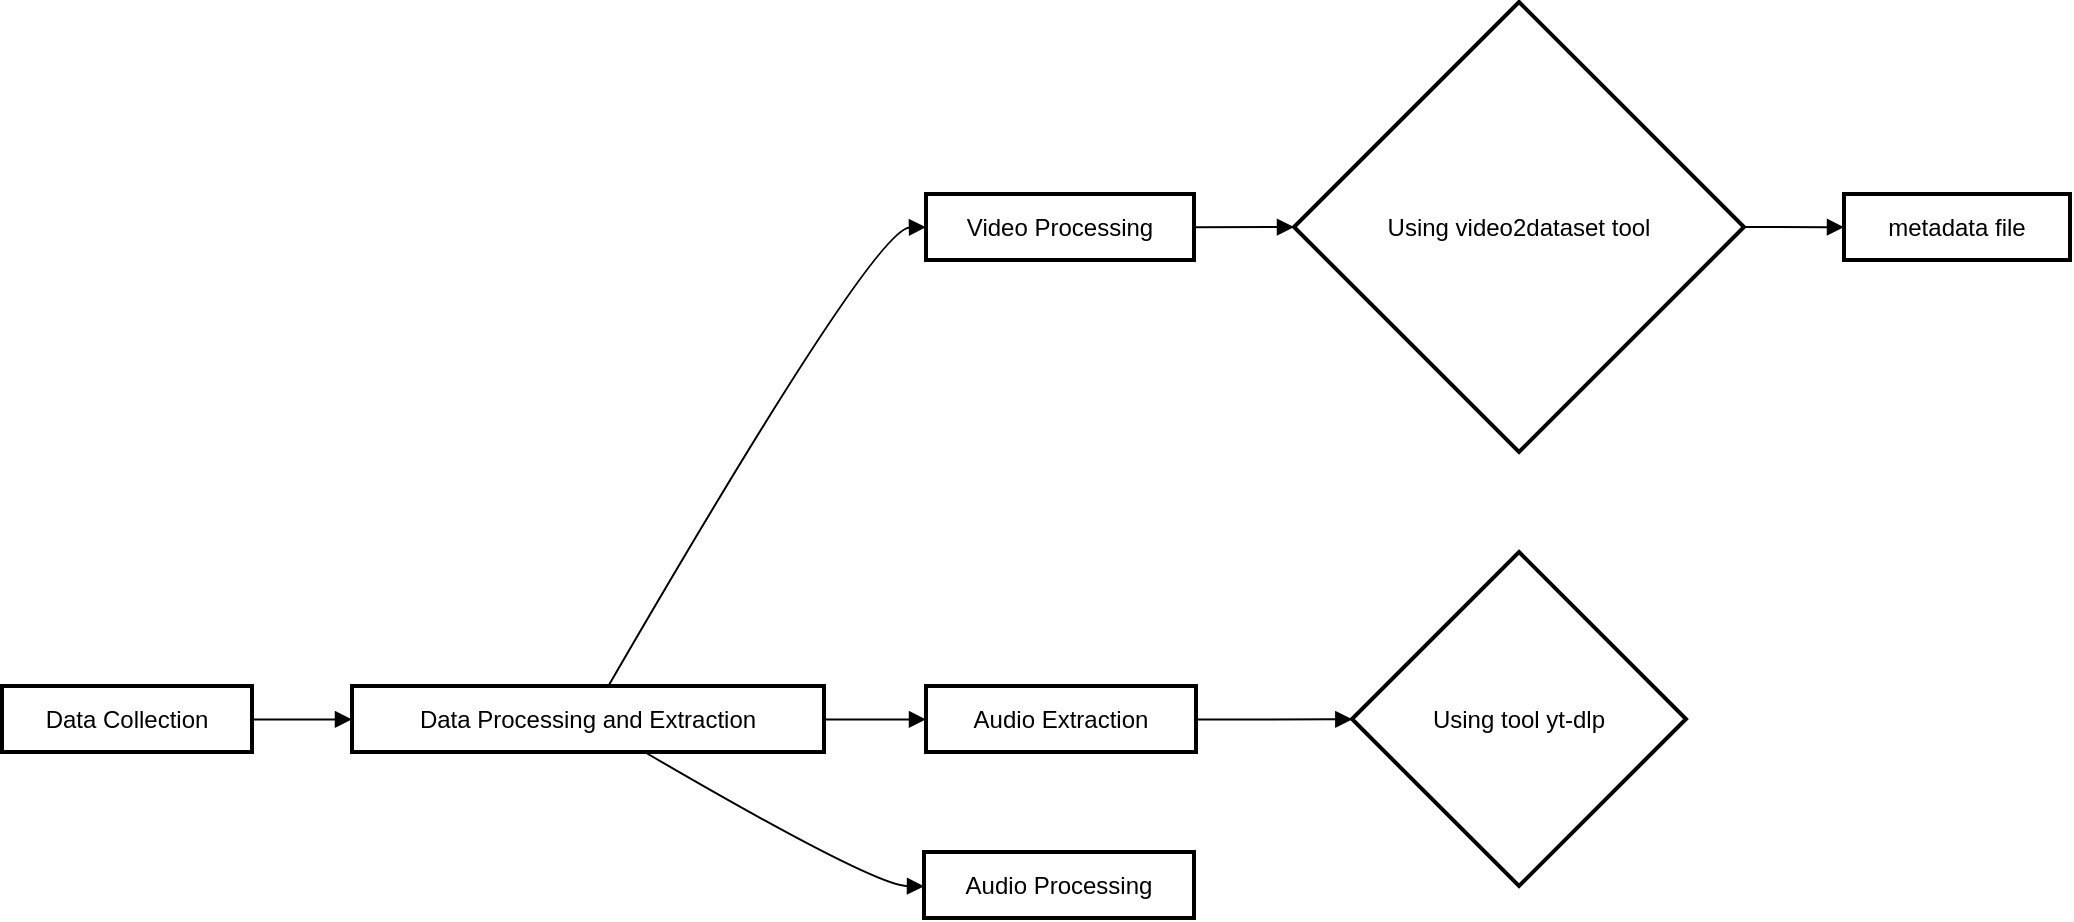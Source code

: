 <mxfile version="24.4.10" type="github">
  <diagram name="Page-1" id="43OEywrbcpMZ_uUEOPB6">
    <mxGraphModel>
      <root>
        <mxCell id="0" />
        <mxCell id="1" parent="0" />
        <mxCell id="2" value="Data Collection" style="whiteSpace=wrap;strokeWidth=2;" vertex="1" parent="1">
          <mxGeometry y="342" width="125" height="33" as="geometry" />
        </mxCell>
        <mxCell id="3" value="Data Processing and Extraction" style="whiteSpace=wrap;strokeWidth=2;" vertex="1" parent="1">
          <mxGeometry x="175" y="342" width="236" height="33" as="geometry" />
        </mxCell>
        <mxCell id="4" value="Video Processing" style="whiteSpace=wrap;strokeWidth=2;" vertex="1" parent="1">
          <mxGeometry x="462" y="96" width="134" height="33" as="geometry" />
        </mxCell>
        <mxCell id="5" value="Using video2dataset tool" style="rhombus;strokeWidth=2;whiteSpace=wrap;" vertex="1" parent="1">
          <mxGeometry x="646" width="225" height="225" as="geometry" />
        </mxCell>
        <mxCell id="6" value="metadata file" style="whiteSpace=wrap;strokeWidth=2;" vertex="1" parent="1">
          <mxGeometry x="921" y="96" width="113" height="33" as="geometry" />
        </mxCell>
        <mxCell id="7" value="Audio Extraction" style="whiteSpace=wrap;strokeWidth=2;" vertex="1" parent="1">
          <mxGeometry x="462" y="342" width="135" height="33" as="geometry" />
        </mxCell>
        <mxCell id="8" value="Using tool yt-dlp" style="rhombus;strokeWidth=2;whiteSpace=wrap;" vertex="1" parent="1">
          <mxGeometry x="675" y="275" width="167" height="167" as="geometry" />
        </mxCell>
        <mxCell id="9" value="Audio Processing" style="whiteSpace=wrap;strokeWidth=2;" vertex="1" parent="1">
          <mxGeometry x="461" y="425" width="135" height="33" as="geometry" />
        </mxCell>
        <mxCell id="10" value="" style="curved=1;startArrow=none;endArrow=block;exitX=1.002;exitY=0.507;entryX=0.001;entryY=0.507;" edge="1" parent="1" source="2" target="3">
          <mxGeometry relative="1" as="geometry">
            <Array as="points" />
          </mxGeometry>
        </mxCell>
        <mxCell id="11" value="" style="curved=1;startArrow=none;endArrow=block;exitX=0.543;exitY=0.001;entryX=-0.003;entryY=0.503;" edge="1" parent="1" source="3" target="4">
          <mxGeometry relative="1" as="geometry">
            <Array as="points">
              <mxPoint x="436" y="113" />
            </Array>
          </mxGeometry>
        </mxCell>
        <mxCell id="12" value="" style="curved=1;startArrow=none;endArrow=block;exitX=1.0;exitY=0.503;entryX=0.001;entryY=0.5;" edge="1" parent="1" source="4" target="5">
          <mxGeometry relative="1" as="geometry">
            <Array as="points" />
          </mxGeometry>
        </mxCell>
        <mxCell id="13" value="" style="curved=1;startArrow=none;endArrow=block;exitX=1.002;exitY=0.5;entryX=0.003;entryY=0.503;" edge="1" parent="1" source="5" target="6">
          <mxGeometry relative="1" as="geometry">
            <Array as="points" />
          </mxGeometry>
        </mxCell>
        <mxCell id="14" value="" style="curved=1;startArrow=none;endArrow=block;exitX=1.002;exitY=0.507;entryX=-0.004;entryY=0.507;" edge="1" parent="1" source="3" target="7">
          <mxGeometry relative="1" as="geometry">
            <Array as="points" />
          </mxGeometry>
        </mxCell>
        <mxCell id="15" value="" style="curved=1;startArrow=none;endArrow=block;exitX=0.993;exitY=0.507;entryX=0.001;entryY=0.501;" edge="1" parent="1" source="7" target="8">
          <mxGeometry relative="1" as="geometry">
            <Array as="points" />
          </mxGeometry>
        </mxCell>
        <mxCell id="16" value="" style="curved=1;startArrow=none;endArrow=block;exitX=0.623;exitY=1.013;entryX=0.003;entryY=0.519;" edge="1" parent="1" source="3" target="9">
          <mxGeometry relative="1" as="geometry">
            <Array as="points">
              <mxPoint x="436" y="442" />
            </Array>
          </mxGeometry>
        </mxCell>
      </root>
    </mxGraphModel>
  </diagram>
</mxfile>
